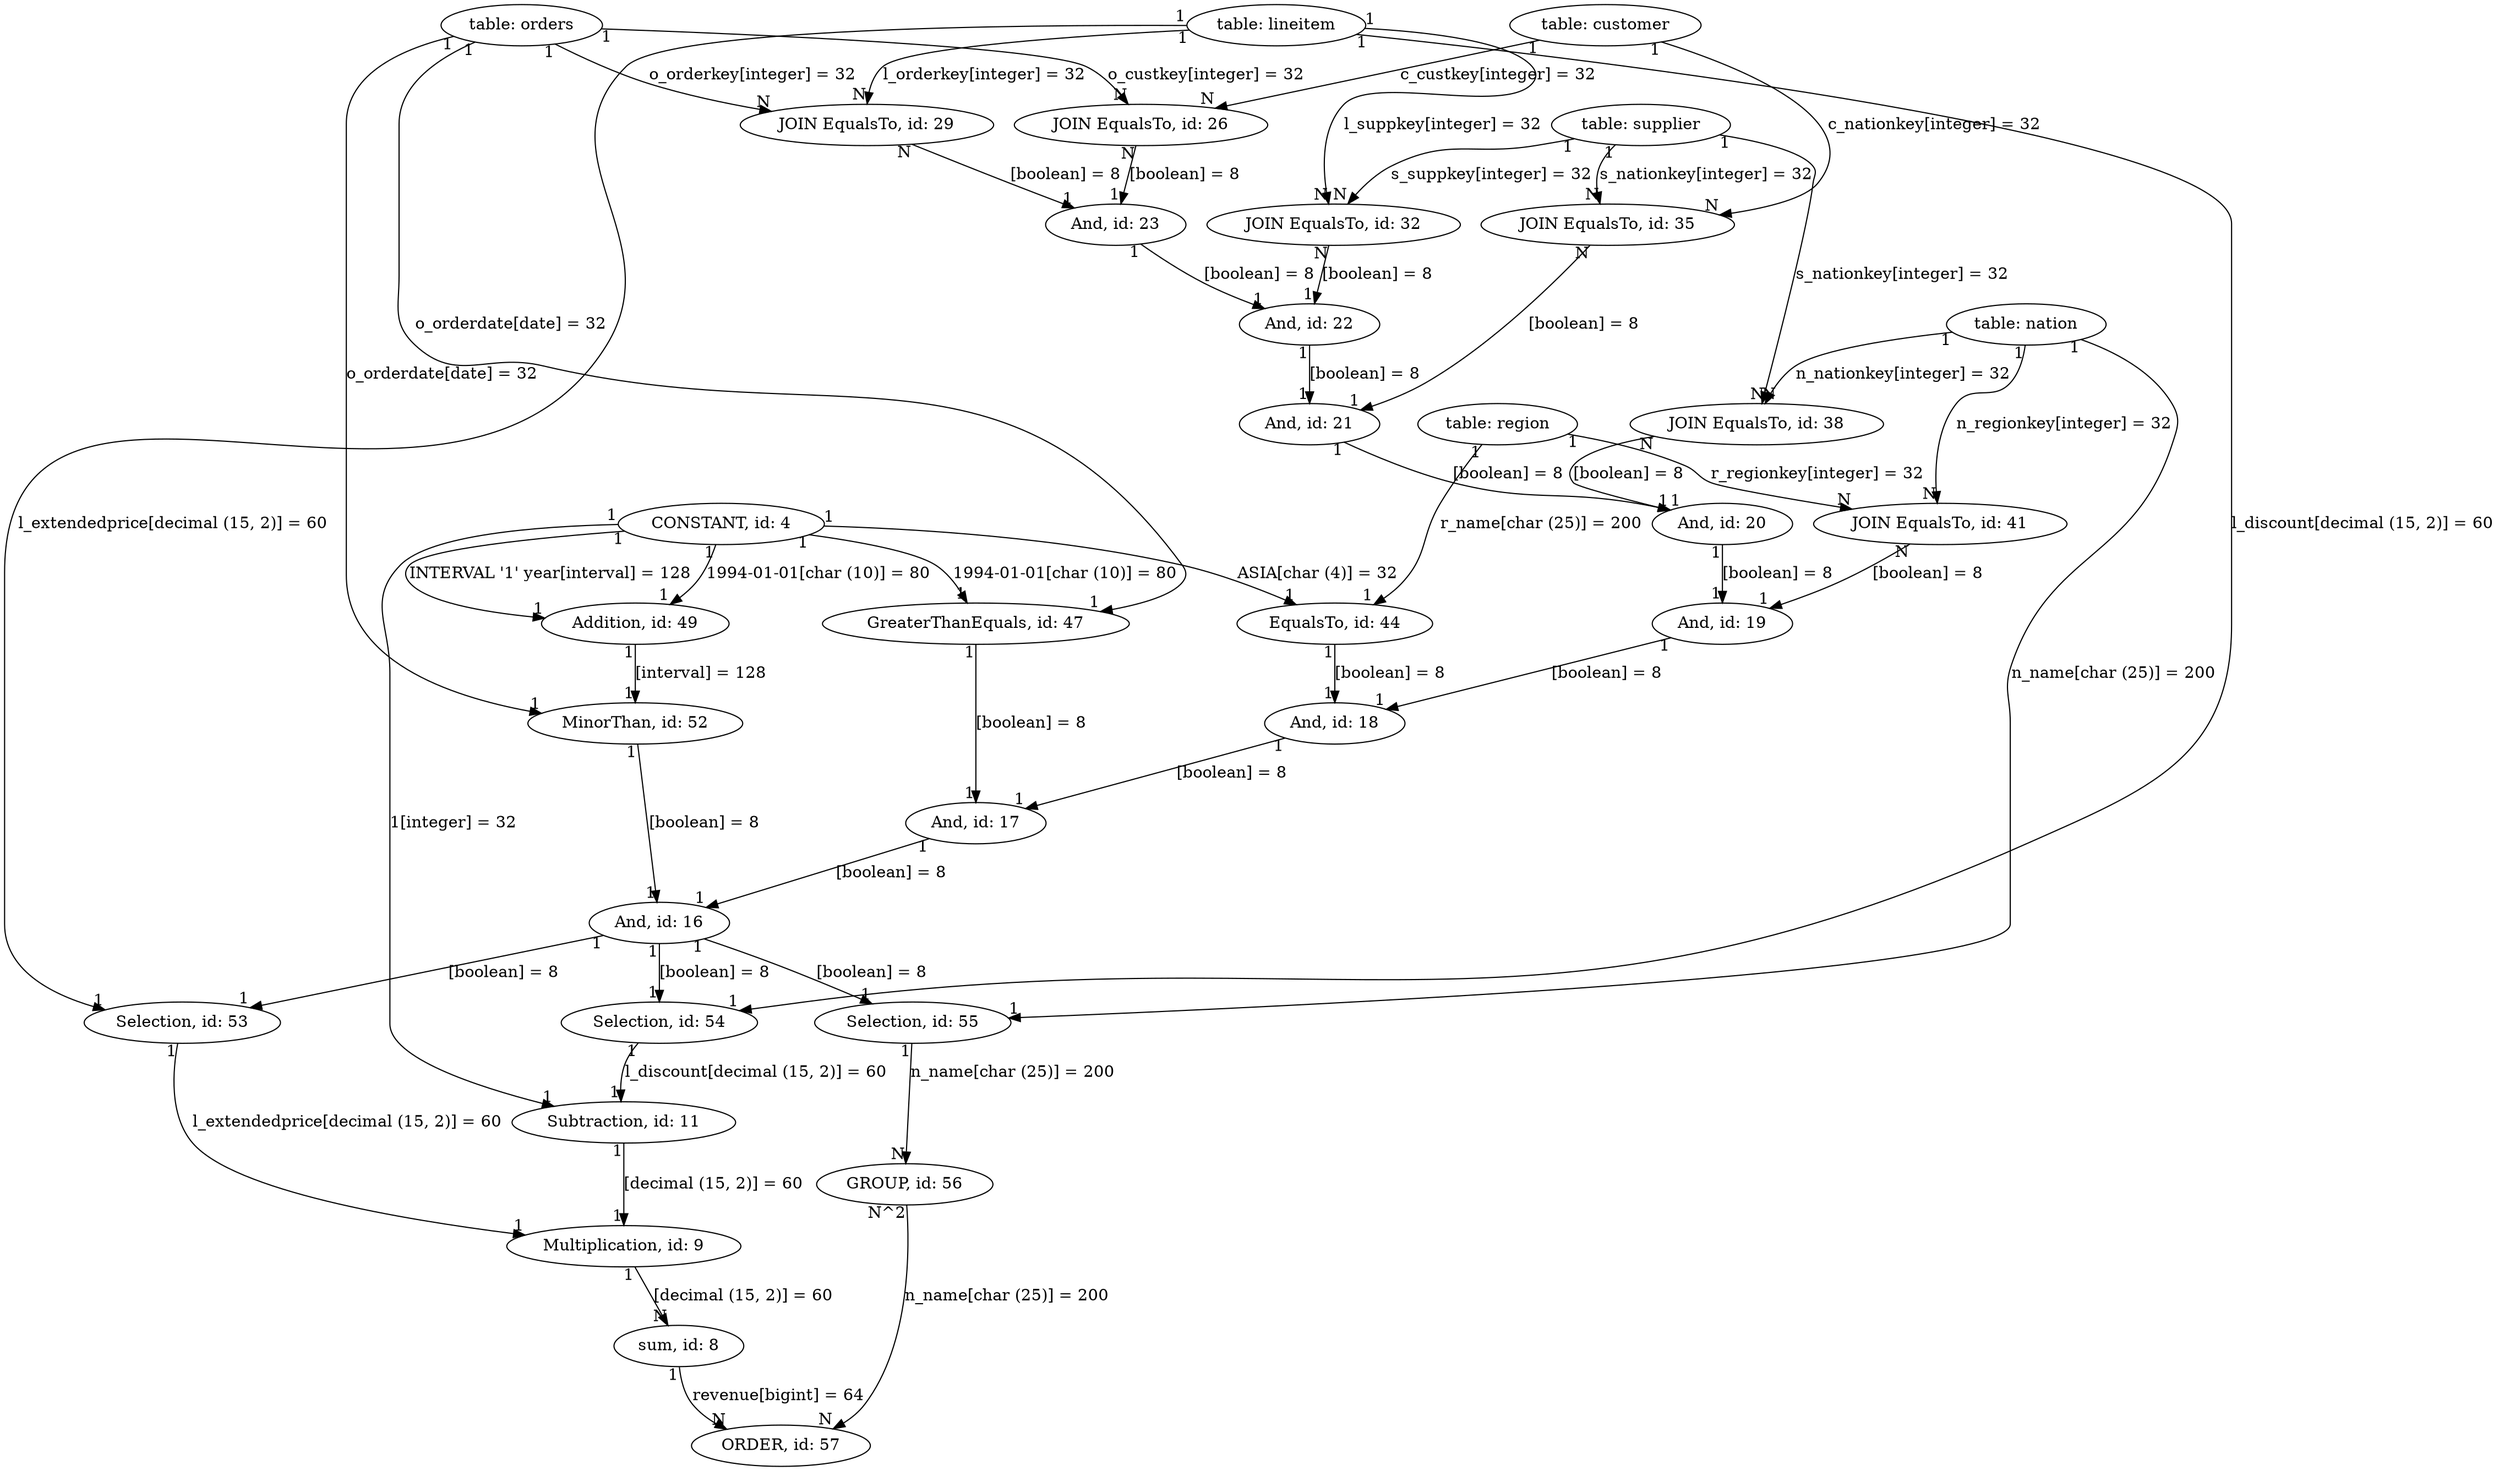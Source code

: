 digraph {
"CONSTANT, id: 4" -> "Addition, id: 49"[label="1994-01-01[char (10)] = 80", headlabel="1", taillabel="1" ]
"table: nation" -> "JOIN EqualsTo, id: 41"[label="n_regionkey[integer] = 32", headlabel="N", taillabel="1" ]
"CONSTANT, id: 4" -> "Addition, id: 49"[label="INTERVAL '1' year[interval] = 128", headlabel="1", taillabel="1" ]
"CONSTANT, id: 4" -> "EqualsTo, id: 44"[label="ASIA[char (4)] = 32", headlabel="1", taillabel="1" ]
"table: orders" -> "GreaterThanEquals, id: 47"[label="o_orderdate[date] = 32", headlabel="1", taillabel="1" ]
"table: supplier" -> "JOIN EqualsTo, id: 35"[label="s_nationkey[integer] = 32", headlabel="N", taillabel="1" ]
"table: orders" -> "MinorThan, id: 52"[label="o_orderdate[date] = 32", headlabel="1", taillabel="1" ]
"table: supplier" -> "JOIN EqualsTo, id: 38"[label="s_nationkey[integer] = 32", headlabel="N", taillabel="1" ]
"table: lineitem" -> "JOIN EqualsTo, id: 29"[label="l_orderkey[integer] = 32", headlabel="N", taillabel="1" ]
"table: customer" -> "JOIN EqualsTo, id: 26"[label="c_custkey[integer] = 32", headlabel="N", taillabel="1" ]
"CONSTANT, id: 4" -> "GreaterThanEquals, id: 47"[label="1994-01-01[char (10)] = 80", headlabel="1", taillabel="1" ]
"table: orders" -> "JOIN EqualsTo, id: 26"[label="o_custkey[integer] = 32", headlabel="N", taillabel="1" ]
"table: supplier" -> "JOIN EqualsTo, id: 32"[label="s_suppkey[integer] = 32", headlabel="N", taillabel="1" ]
"table: nation" -> "JOIN EqualsTo, id: 38"[label="n_nationkey[integer] = 32", headlabel="N", taillabel="1" ]
"table: customer" -> "JOIN EqualsTo, id: 35"[label="c_nationkey[integer] = 32", headlabel="N", taillabel="1" ]
"table: lineitem" -> "JOIN EqualsTo, id: 32"[label="l_suppkey[integer] = 32", headlabel="N", taillabel="1" ]
"table: region" -> "JOIN EqualsTo, id: 41"[label="r_regionkey[integer] = 32", headlabel="N", taillabel="1" ]
"table: orders" -> "JOIN EqualsTo, id: 29"[label="o_orderkey[integer] = 32", headlabel="N", taillabel="1" ]
"table: region" -> "EqualsTo, id: 44"[label="r_name[char (25)] = 200", headlabel="1", taillabel="1" ]
"table: nation" -> "Selection, id: 55"[label="n_name[char (25)] = 200", headlabel="1", taillabel="1" ]
"table: lineitem" -> "Selection, id: 54"[label="l_discount[decimal (15, 2)] = 60", headlabel="1", taillabel="1" ]
"table: lineitem" -> "Selection, id: 53"[label="l_extendedprice[decimal (15, 2)] = 60", headlabel="1", taillabel="1" ]
"Selection, id: 55" -> "GROUP, id: 56"[label="n_name[char (25)] = 200", headlabel="N", taillabel="1" ]
"JOIN EqualsTo, id: 26" -> "And, id: 23"[label="[boolean] = 8", headlabel="1", taillabel="N" ]
"JOIN EqualsTo, id: 29" -> "And, id: 23"[label="[boolean] = 8", headlabel="1", taillabel="N" ]
"And, id: 23" -> "And, id: 22"[label="[boolean] = 8", headlabel="1", taillabel="1" ]
"JOIN EqualsTo, id: 32" -> "And, id: 22"[label="[boolean] = 8", headlabel="1", taillabel="N" ]
"And, id: 22" -> "And, id: 21"[label="[boolean] = 8", headlabel="1", taillabel="1" ]
"JOIN EqualsTo, id: 35" -> "And, id: 21"[label="[boolean] = 8", headlabel="1", taillabel="N" ]
"And, id: 21" -> "And, id: 20"[label="[boolean] = 8", headlabel="1", taillabel="1" ]
"JOIN EqualsTo, id: 38" -> "And, id: 20"[label="[boolean] = 8", headlabel="1", taillabel="N" ]
"And, id: 20" -> "And, id: 19"[label="[boolean] = 8", headlabel="1", taillabel="1" ]
"JOIN EqualsTo, id: 41" -> "And, id: 19"[label="[boolean] = 8", headlabel="1", taillabel="N" ]
"And, id: 19" -> "And, id: 18"[label="[boolean] = 8", headlabel="1", taillabel="1" ]
"EqualsTo, id: 44" -> "And, id: 18"[label="[boolean] = 8", headlabel="1", taillabel="1" ]
"And, id: 18" -> "And, id: 17"[label="[boolean] = 8", headlabel="1", taillabel="1" ]
"GreaterThanEquals, id: 47" -> "And, id: 17"[label="[boolean] = 8", headlabel="1", taillabel="1" ]
"Addition, id: 49" -> "MinorThan, id: 52"[label="[interval] = 128", headlabel="1", taillabel="1" ]
"And, id: 17" -> "And, id: 16"[label="[boolean] = 8", headlabel="1", taillabel="1" ]
"MinorThan, id: 52" -> "And, id: 16"[label="[boolean] = 8", headlabel="1", taillabel="1" ]
"And, id: 16" -> "Selection, id: 53"[label="[boolean] = 8", headlabel="1", taillabel="1" ]
"And, id: 16" -> "Selection, id: 54"[label="[boolean] = 8", headlabel="1", taillabel="1" ]
"And, id: 16" -> "Selection, id: 55"[label="[boolean] = 8", headlabel="1", taillabel="1" ]
"CONSTANT, id: 4" -> "Subtraction, id: 11"[label="1[integer] = 32", headlabel="1", taillabel="1" ]
"Selection, id: 54" -> "Subtraction, id: 11"[label="l_discount[decimal (15, 2)] = 60", headlabel="1", taillabel="1" ]
"Selection, id: 53" -> "Multiplication, id: 9"[label="l_extendedprice[decimal (15, 2)] = 60", headlabel="1", taillabel="1" ]
"GROUP, id: 56" -> "ORDER, id: 57"[label="n_name[char (25)] = 200", headlabel="N", taillabel="N^2" ]
"sum, id: 8" -> "ORDER, id: 57"[label="revenue[bigint] = 64", headlabel="N", taillabel="1" ]
"Subtraction, id: 11" -> "Multiplication, id: 9"[label="[decimal (15, 2)] = 60", headlabel="1", taillabel="1" ]
"Multiplication, id: 9" -> "sum, id: 8"[label="[decimal (15, 2)] = 60", headlabel="N", taillabel="1" ]
}


